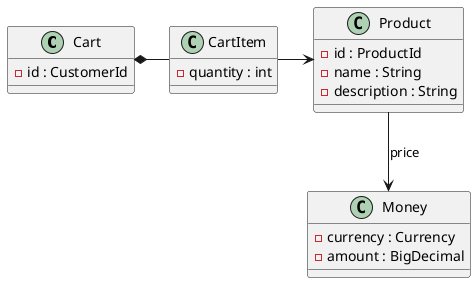 @startuml
class Cart {
  -id : CustomerId
}

Cart *-  CartItem

class CartItem {
  -quantity : int
}

CartItem -> Product

class Product {
  -id : ProductId
  -name : String
  -description : String
}

Product --> Money : price

class Money {
  -currency : Currency
  -amount : BigDecimal
}

@enduml